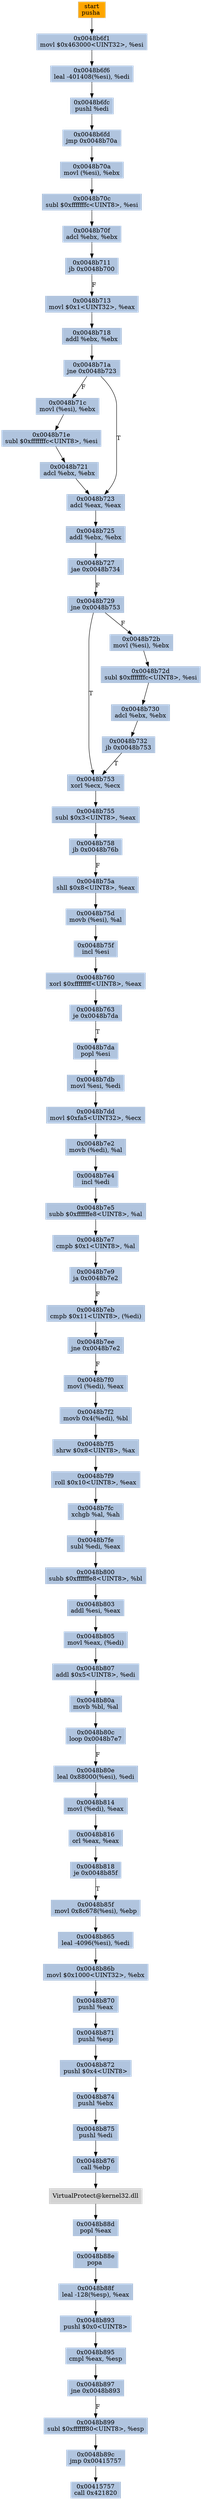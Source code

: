 strict digraph G {
	graph [bgcolor=transparent,
		name=G
	];
	node [color=lightsteelblue,
		fillcolor=lightsteelblue,
		shape=rectangle,
		style=filled
	];
	"0x0048b88d"	[label="0x0048b88d\npopl %eax",
		opcode=popl_eax];
	"0x0048b88e"	[label="0x0048b88e\npopa ",
		opcode=popa_];
	"0x0048b88d" -> "0x0048b88e"	[color="#000000"];
	VirtualProtect_kernel32_dll	[color=lightgrey,
		fillcolor=lightgrey,
		label="VirtualProtect@kernel32.dll",
		opcode=API];
	VirtualProtect_kernel32_dll -> "0x0048b88d"	[color="#000000"];
	"0x0048b7ee"	[label="0x0048b7ee\njne 0x0048b7e2",
		opcode=jne_0x0048b7e2];
	"0x0048b7f0"	[label="0x0048b7f0\nmovl (%edi), %eax",
		opcode=movl_edi__eax];
	"0x0048b7ee" -> "0x0048b7f0"	[color="#000000",
		label=F];
	"0x0048b7da"	[label="0x0048b7da\npopl %esi",
		opcode=popl_esi];
	"0x0048b7db"	[label="0x0048b7db\nmovl %esi, %edi",
		opcode=movl_esi_edi];
	"0x0048b7da" -> "0x0048b7db"	[color="#000000"];
	"0x0048b75a"	[label="0x0048b75a\nshll $0x8<UINT8>, %eax",
		opcode=shll_0x8UINT8_eax];
	"0x0048b75d"	[label="0x0048b75d\nmovb (%esi), %al",
		opcode=movb_esi__al];
	"0x0048b75a" -> "0x0048b75d"	[color="#000000"];
	"0x0048b6f1"	[label="0x0048b6f1\nmovl $0x463000<UINT32>, %esi",
		opcode=movl_0x463000UINT32_esi];
	"0x0048b6f6"	[label="0x0048b6f6\nleal -401408(%esi), %edi",
		opcode=leal__401408esi__edi];
	"0x0048b6f1" -> "0x0048b6f6"	[color="#000000"];
	"0x0048b88f"	[label="0x0048b88f\nleal -128(%esp), %eax",
		opcode=leal__128esp__eax];
	"0x0048b893"	[label="0x0048b893\npushl $0x0<UINT8>",
		opcode=pushl_0x0UINT8];
	"0x0048b88f" -> "0x0048b893"	[color="#000000"];
	"0x0048b814"	[label="0x0048b814\nmovl (%edi), %eax",
		opcode=movl_edi__eax];
	"0x0048b816"	[label="0x0048b816\norl %eax, %eax",
		opcode=orl_eax_eax];
	"0x0048b814" -> "0x0048b816"	[color="#000000"];
	"0x0048b870"	[label="0x0048b870\npushl %eax",
		opcode=pushl_eax];
	"0x0048b871"	[label="0x0048b871\npushl %esp",
		opcode=pushl_esp];
	"0x0048b870" -> "0x0048b871"	[color="#000000"];
	"0x0048b7fc"	[label="0x0048b7fc\nxchgb %al, %ah",
		opcode=xchgb_al_ah];
	"0x0048b7fe"	[label="0x0048b7fe\nsubl %edi, %eax",
		opcode=subl_edi_eax];
	"0x0048b7fc" -> "0x0048b7fe"	[color="#000000"];
	"0x0048b7f2"	[label="0x0048b7f2\nmovb 0x4(%edi), %bl",
		opcode=movb_0x4edi__bl];
	"0x0048b7f0" -> "0x0048b7f2"	[color="#000000"];
	"0x0048b6fc"	[label="0x0048b6fc\npushl %edi",
		opcode=pushl_edi];
	"0x0048b6fd"	[label="0x0048b6fd\njmp 0x0048b70a",
		opcode=jmp_0x0048b70a];
	"0x0048b6fc" -> "0x0048b6fd"	[color="#000000"];
	"0x0048b71c"	[label="0x0048b71c\nmovl (%esi), %ebx",
		opcode=movl_esi__ebx];
	"0x0048b71e"	[label="0x0048b71e\nsubl $0xfffffffc<UINT8>, %esi",
		opcode=subl_0xfffffffcUINT8_esi];
	"0x0048b71c" -> "0x0048b71e"	[color="#000000"];
	"0x0048b876"	[label="0x0048b876\ncall %ebp",
		opcode=call_ebp];
	"0x0048b876" -> VirtualProtect_kernel32_dll	[color="#000000"];
	"0x0048b755"	[label="0x0048b755\nsubl $0x3<UINT8>, %eax",
		opcode=subl_0x3UINT8_eax];
	"0x0048b758"	[label="0x0048b758\njb 0x0048b76b",
		opcode=jb_0x0048b76b];
	"0x0048b755" -> "0x0048b758"	[color="#000000"];
	"0x0048b800"	[label="0x0048b800\nsubb $0xffffffe8<UINT8>, %bl",
		opcode=subb_0xffffffe8UINT8_bl];
	"0x0048b803"	[label="0x0048b803\naddl %esi, %eax",
		opcode=addl_esi_eax];
	"0x0048b800" -> "0x0048b803"	[color="#000000"];
	"0x0048b818"	[label="0x0048b818\nje 0x0048b85f",
		opcode=je_0x0048b85f];
	"0x0048b816" -> "0x0048b818"	[color="#000000"];
	"0x0048b7dd"	[label="0x0048b7dd\nmovl $0xfa5<UINT32>, %ecx",
		opcode=movl_0xfa5UINT32_ecx];
	"0x0048b7e2"	[label="0x0048b7e2\nmovb (%edi), %al",
		opcode=movb_edi__al];
	"0x0048b7dd" -> "0x0048b7e2"	[color="#000000"];
	"0x0048b70a"	[label="0x0048b70a\nmovl (%esi), %ebx",
		opcode=movl_esi__ebx];
	"0x0048b70c"	[label="0x0048b70c\nsubl $0xfffffffc<UINT8>, %esi",
		opcode=subl_0xfffffffcUINT8_esi];
	"0x0048b70a" -> "0x0048b70c"	[color="#000000"];
	"0x0048b897"	[label="0x0048b897\njne 0x0048b893",
		opcode=jne_0x0048b893];
	"0x0048b899"	[label="0x0048b899\nsubl $0xffffff80<UINT8>, %esp",
		opcode=subl_0xffffff80UINT8_esp];
	"0x0048b897" -> "0x0048b899"	[color="#000000",
		label=F];
	"0x0048b729"	[label="0x0048b729\njne 0x0048b753",
		opcode=jne_0x0048b753];
	"0x0048b753"	[label="0x0048b753\nxorl %ecx, %ecx",
		opcode=xorl_ecx_ecx];
	"0x0048b729" -> "0x0048b753"	[color="#000000",
		label=T];
	"0x0048b72b"	[label="0x0048b72b\nmovl (%esi), %ebx",
		opcode=movl_esi__ebx];
	"0x0048b729" -> "0x0048b72b"	[color="#000000",
		label=F];
	"0x0048b71a"	[label="0x0048b71a\njne 0x0048b723",
		opcode=jne_0x0048b723];
	"0x0048b71a" -> "0x0048b71c"	[color="#000000",
		label=F];
	"0x0048b723"	[label="0x0048b723\nadcl %eax, %eax",
		opcode=adcl_eax_eax];
	"0x0048b71a" -> "0x0048b723"	[color="#000000",
		label=T];
	"0x0048b895"	[label="0x0048b895\ncmpl %eax, %esp",
		opcode=cmpl_eax_esp];
	"0x0048b893" -> "0x0048b895"	[color="#000000"];
	"0x0048b872"	[label="0x0048b872\npushl $0x4<UINT8>",
		opcode=pushl_0x4UINT8];
	"0x0048b874"	[label="0x0048b874\npushl %ebx",
		opcode=pushl_ebx];
	"0x0048b872" -> "0x0048b874"	[color="#000000"];
	"0x0048b7f5"	[label="0x0048b7f5\nshrw $0x8<UINT8>, %ax",
		opcode=shrw_0x8UINT8_ax];
	"0x0048b7f2" -> "0x0048b7f5"	[color="#000000"];
	"0x0048b89c"	[label="0x0048b89c\njmp 0x00415757",
		opcode=jmp_0x00415757];
	"0x0048b899" -> "0x0048b89c"	[color="#000000"];
	"0x0048b7e5"	[label="0x0048b7e5\nsubb $0xffffffe8<UINT8>, %al",
		opcode=subb_0xffffffe8UINT8_al];
	"0x0048b7e7"	[label="0x0048b7e7\ncmpb $0x1<UINT8>, %al",
		opcode=cmpb_0x1UINT8_al];
	"0x0048b7e5" -> "0x0048b7e7"	[color="#000000"];
	"0x0048b805"	[label="0x0048b805\nmovl %eax, (%edi)",
		opcode=movl_eax_edi_];
	"0x0048b803" -> "0x0048b805"	[color="#000000"];
	"0x0048b6f6" -> "0x0048b6fc"	[color="#000000"];
	"0x0048b875"	[label="0x0048b875\npushl %edi",
		opcode=pushl_edi];
	"0x0048b875" -> "0x0048b876"	[color="#000000"];
	"0x0048b7db" -> "0x0048b7dd"	[color="#000000"];
	"0x0048b70f"	[label="0x0048b70f\nadcl %ebx, %ebx",
		opcode=adcl_ebx_ebx];
	"0x0048b711"	[label="0x0048b711\njb 0x0048b700",
		opcode=jb_0x0048b700];
	"0x0048b70f" -> "0x0048b711"	[color="#000000"];
	"0x0048b7fe" -> "0x0048b800"	[color="#000000"];
	"0x0048b713"	[label="0x0048b713\nmovl $0x1<UINT32>, %eax",
		opcode=movl_0x1UINT32_eax];
	"0x0048b718"	[label="0x0048b718\naddl %ebx, %ebx",
		opcode=addl_ebx_ebx];
	"0x0048b713" -> "0x0048b718"	[color="#000000"];
	"0x0048b7f9"	[label="0x0048b7f9\nroll $0x10<UINT8>, %eax",
		opcode=roll_0x10UINT8_eax];
	"0x0048b7f9" -> "0x0048b7fc"	[color="#000000"];
	"0x0048b75f"	[label="0x0048b75f\nincl %esi",
		opcode=incl_esi];
	"0x0048b75d" -> "0x0048b75f"	[color="#000000"];
	"0x0048b725"	[label="0x0048b725\naddl %ebx, %ebx",
		opcode=addl_ebx_ebx];
	"0x0048b723" -> "0x0048b725"	[color="#000000"];
	"0x0048b7e4"	[label="0x0048b7e4\nincl %edi",
		opcode=incl_edi];
	"0x0048b7e2" -> "0x0048b7e4"	[color="#000000"];
	"0x0048b7eb"	[label="0x0048b7eb\ncmpb $0x11<UINT8>, (%edi)",
		opcode=cmpb_0x11UINT8_edi_];
	"0x0048b7eb" -> "0x0048b7ee"	[color="#000000"];
	"0x0048b7e4" -> "0x0048b7e5"	[color="#000000"];
	"0x0048b711" -> "0x0048b713"	[color="#000000",
		label=F];
	"0x0048b721"	[label="0x0048b721\nadcl %ebx, %ebx",
		opcode=adcl_ebx_ebx];
	"0x0048b721" -> "0x0048b723"	[color="#000000"];
	"0x0048b871" -> "0x0048b872"	[color="#000000"];
	"0x0048b7f5" -> "0x0048b7f9"	[color="#000000"];
	"0x0048b807"	[label="0x0048b807\naddl $0x5<UINT8>, %edi",
		opcode=addl_0x5UINT8_edi];
	"0x0048b80a"	[label="0x0048b80a\nmovb %bl, %al",
		opcode=movb_bl_al];
	"0x0048b807" -> "0x0048b80a"	[color="#000000"];
	"0x0048b753" -> "0x0048b755"	[color="#000000"];
	"0x0048b865"	[label="0x0048b865\nleal -4096(%esi), %edi",
		opcode=leal__4096esi__edi];
	"0x0048b86b"	[label="0x0048b86b\nmovl $0x1000<UINT32>, %ebx",
		opcode=movl_0x1000UINT32_ebx];
	"0x0048b865" -> "0x0048b86b"	[color="#000000"];
	"0x0048b85f"	[label="0x0048b85f\nmovl 0x8c678(%esi), %ebp",
		opcode=movl_0x8c678esi__ebp];
	"0x0048b85f" -> "0x0048b865"	[color="#000000"];
	"0x0048b818" -> "0x0048b85f"	[color="#000000",
		label=T];
	"0x0048b718" -> "0x0048b71a"	[color="#000000"];
	"0x0048b71e" -> "0x0048b721"	[color="#000000"];
	"0x0048b732"	[label="0x0048b732\njb 0x0048b753",
		opcode=jb_0x0048b753];
	"0x0048b732" -> "0x0048b753"	[color="#000000",
		label=T];
	"0x0048b874" -> "0x0048b875"	[color="#000000"];
	"0x0048b80e"	[label="0x0048b80e\nleal 0x88000(%esi), %edi",
		opcode=leal_0x88000esi__edi];
	"0x0048b80e" -> "0x0048b814"	[color="#000000"];
	"0x0048b760"	[label="0x0048b760\nxorl $0xffffffff<UINT8>, %eax",
		opcode=xorl_0xffffffffUINT8_eax];
	"0x0048b763"	[label="0x0048b763\nje 0x0048b7da",
		opcode=je_0x0048b7da];
	"0x0048b760" -> "0x0048b763"	[color="#000000"];
	"0x0048b730"	[label="0x0048b730\nadcl %ebx, %ebx",
		opcode=adcl_ebx_ebx];
	"0x0048b730" -> "0x0048b732"	[color="#000000"];
	"0x0048b727"	[label="0x0048b727\njae 0x0048b734",
		opcode=jae_0x0048b734];
	"0x0048b727" -> "0x0048b729"	[color="#000000",
		label=F];
	"0x0048b6f0"	[color=lightgrey,
		fillcolor=orange,
		label="start\npusha ",
		opcode=pusha_];
	"0x0048b6f0" -> "0x0048b6f1"	[color="#000000"];
	"0x0048b72d"	[label="0x0048b72d\nsubl $0xfffffffc<UINT8>, %esi",
		opcode=subl_0xfffffffcUINT8_esi];
	"0x0048b72b" -> "0x0048b72d"	[color="#000000"];
	"0x0048b7e9"	[label="0x0048b7e9\nja 0x0048b7e2",
		opcode=ja_0x0048b7e2];
	"0x0048b7e7" -> "0x0048b7e9"	[color="#000000"];
	"0x0048b725" -> "0x0048b727"	[color="#000000"];
	"0x00415757"	[label="0x00415757\ncall 0x421820",
		opcode=call_0x421820];
	"0x0048b80c"	[label="0x0048b80c\nloop 0x0048b7e7",
		opcode=loop_0x0048b7e7];
	"0x0048b80c" -> "0x0048b80e"	[color="#000000",
		label=F];
	"0x0048b88e" -> "0x0048b88f"	[color="#000000"];
	"0x0048b7e9" -> "0x0048b7eb"	[color="#000000",
		label=F];
	"0x0048b72d" -> "0x0048b730"	[color="#000000"];
	"0x0048b895" -> "0x0048b897"	[color="#000000"];
	"0x0048b758" -> "0x0048b75a"	[color="#000000",
		label=F];
	"0x0048b763" -> "0x0048b7da"	[color="#000000",
		label=T];
	"0x0048b805" -> "0x0048b807"	[color="#000000"];
	"0x0048b89c" -> "0x00415757"	[color="#000000"];
	"0x0048b70c" -> "0x0048b70f"	[color="#000000"];
	"0x0048b6fd" -> "0x0048b70a"	[color="#000000"];
	"0x0048b80a" -> "0x0048b80c"	[color="#000000"];
	"0x0048b75f" -> "0x0048b760"	[color="#000000"];
	"0x0048b86b" -> "0x0048b870"	[color="#000000"];
}
